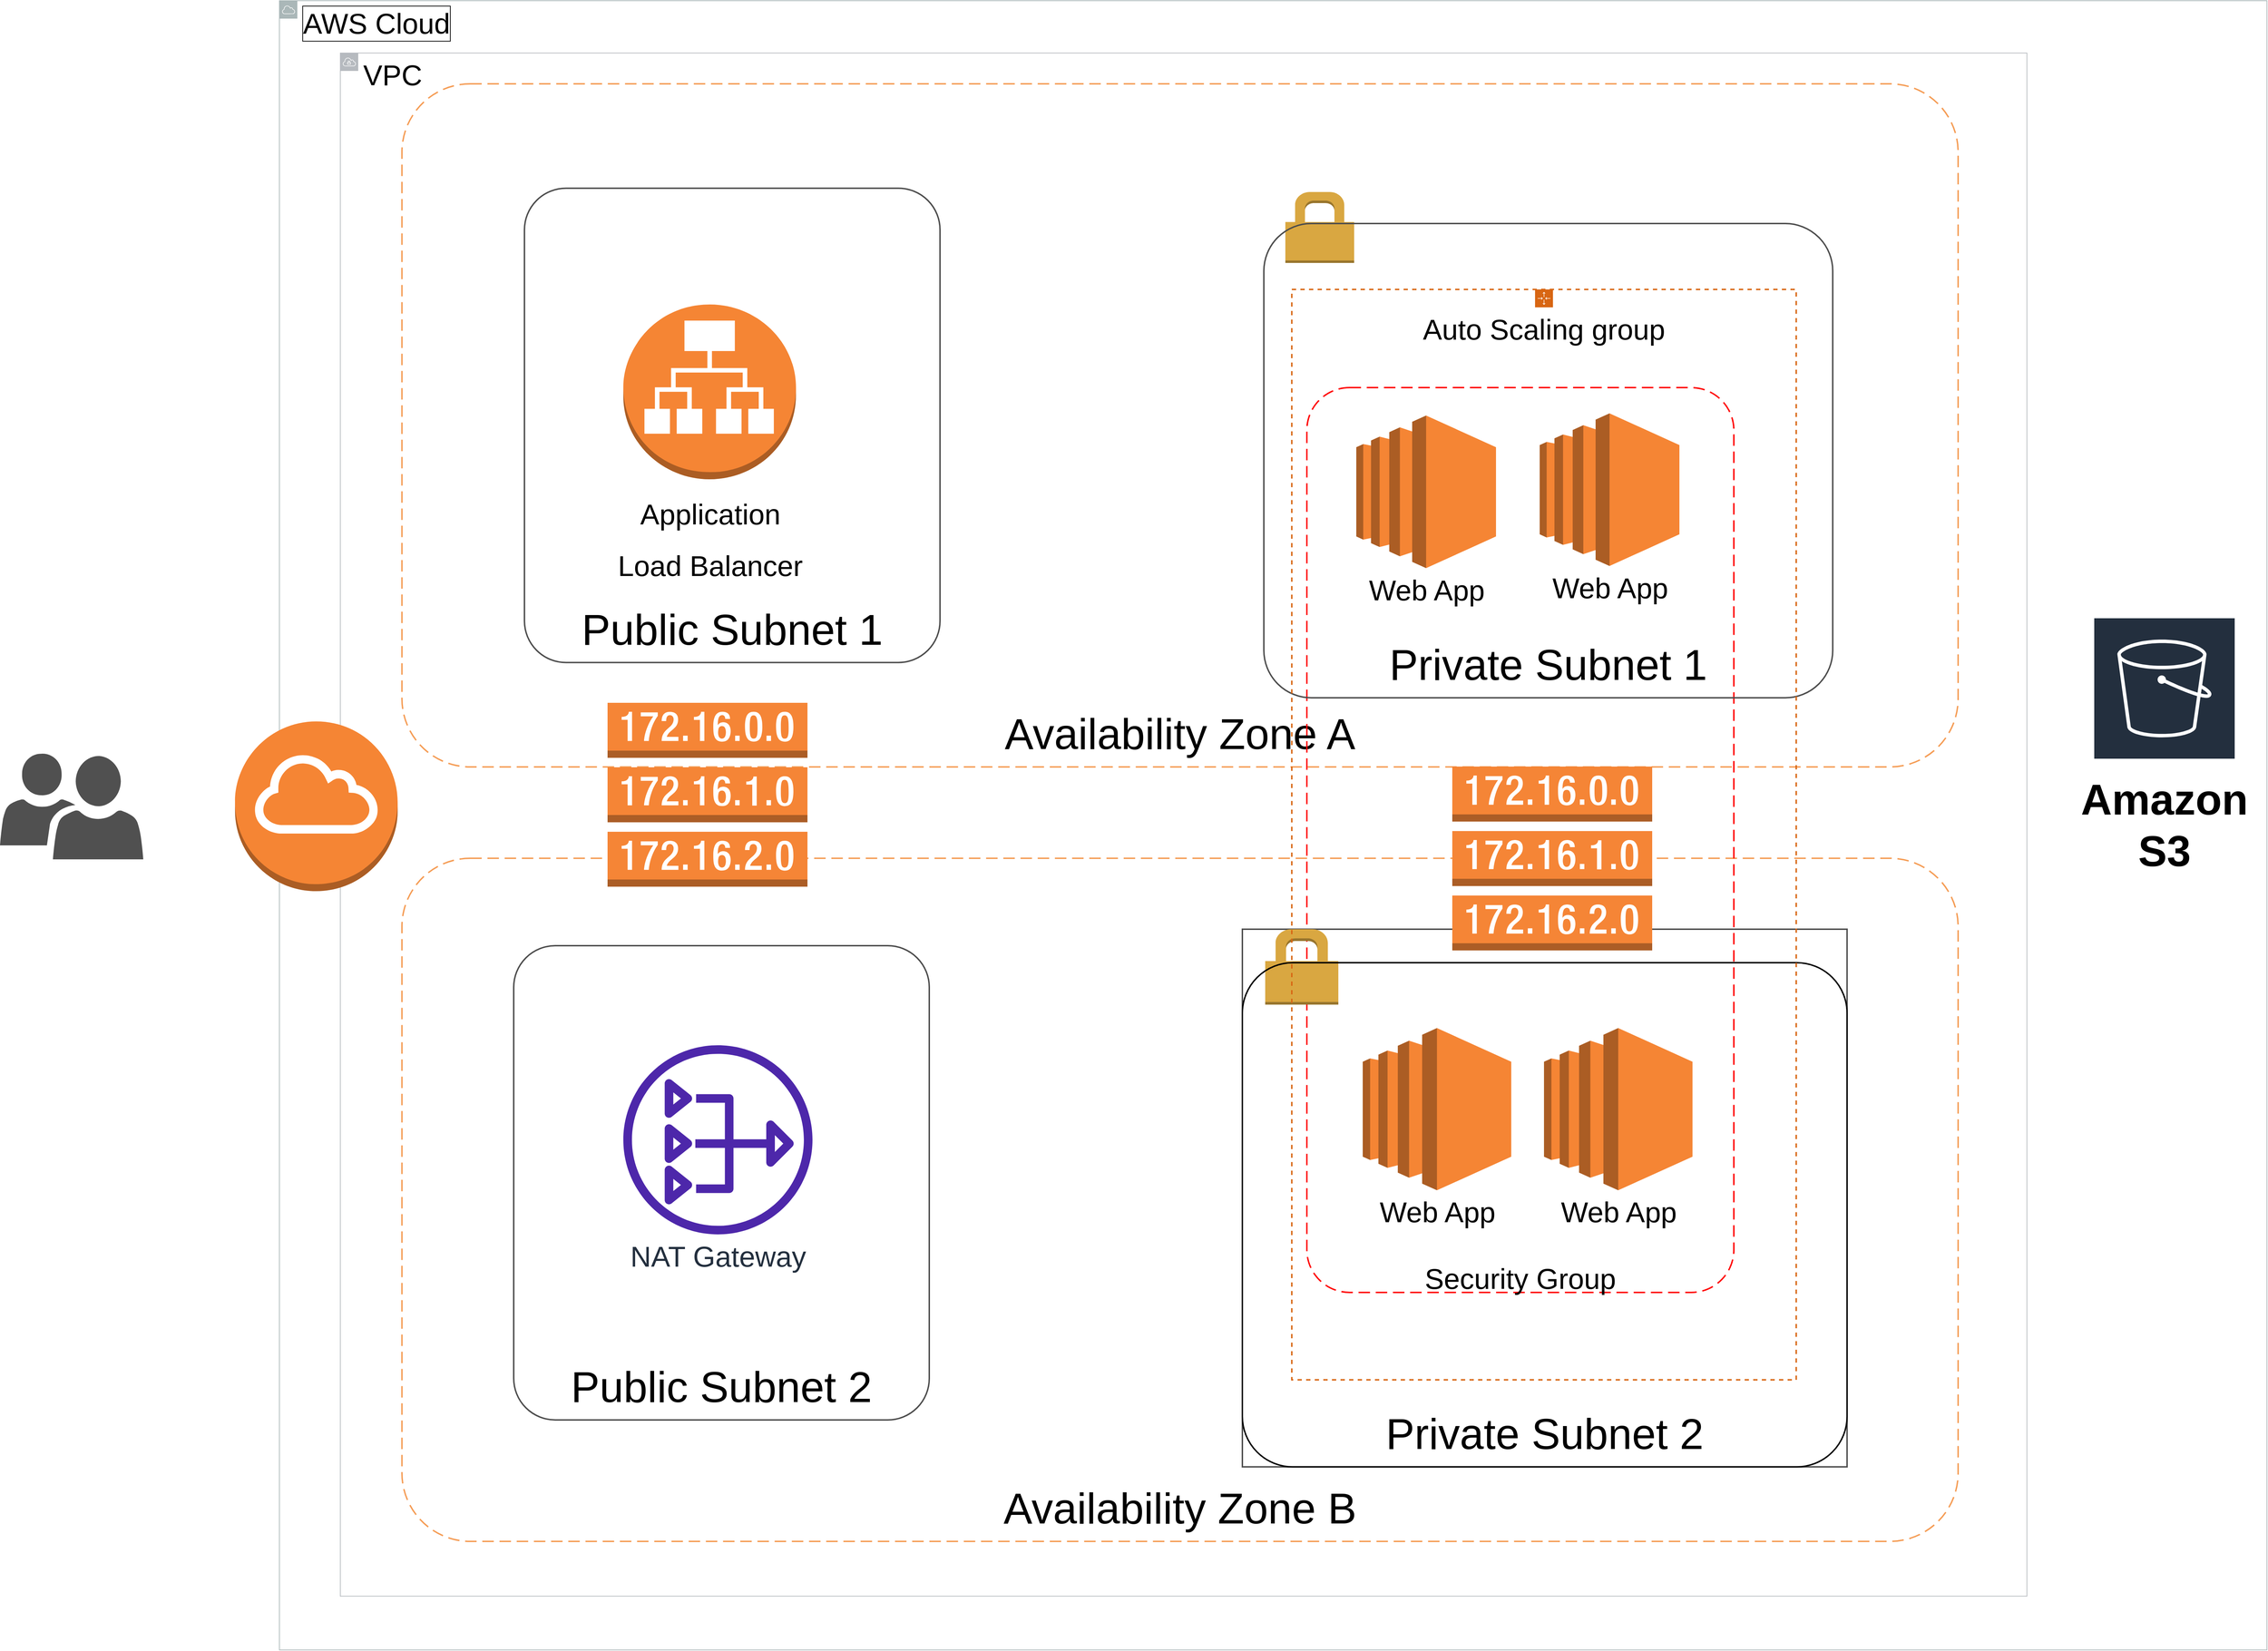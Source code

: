 <mxfile>
    <diagram id="gClM0fUYzU-cIjUPJZIy" name="Page-1">
        <mxGraphModel dx="3474" dy="2769" grid="0" gridSize="1" guides="1" tooltips="1" connect="1" arrows="1" fold="1" page="1" pageScale="1" pageWidth="3300" pageHeight="2339" background="#FFFFFF" math="0" shadow="0">
            <root>
                <mxCell id="0"/>
                <mxCell id="1" parent="0"/>
                <mxCell id="2" value="AWS Cloud" style="sketch=0;outlineConnect=0;gradientColor=none;html=1;whiteSpace=wrap;fontSize=40;fontStyle=0;shape=mxgraph.aws4.group;grIcon=mxgraph.aws4.group_aws_cloud;strokeColor=#AAB7B8;fillColor=none;verticalAlign=top;align=left;spacingLeft=30;fontColor=#000000;dashed=0;labelBorderColor=#000000;" parent="1" vertex="1">
                    <mxGeometry x="480" y="18" width="2774" height="2302" as="geometry"/>
                </mxCell>
                <mxCell id="3" value="VPC" style="sketch=0;outlineConnect=0;gradientColor=none;html=1;whiteSpace=wrap;fontSize=40;fontStyle=0;shape=mxgraph.aws4.group;grIcon=mxgraph.aws4.group_vpc;strokeColor=#B6BABF;fillColor=none;verticalAlign=top;align=left;spacingLeft=30;fontColor=#000000;dashed=0;" parent="1" vertex="1">
                    <mxGeometry x="565" y="91" width="2354" height="2154" as="geometry"/>
                </mxCell>
                <mxCell id="4" value="Availability Zone A" style="rounded=1;arcSize=10;dashed=1;strokeColor=#F59D56;fillColor=none;gradientColor=none;dashPattern=8 4;strokeWidth=2;fontSize=60;verticalAlign=bottom;spacingBottom=20;fontColor=#000000;" parent="1" vertex="1">
                    <mxGeometry x="651" y="134" width="2172" height="953.5" as="geometry"/>
                </mxCell>
                <mxCell id="5" value="Availability Zone B" style="rounded=1;arcSize=10;dashed=1;strokeColor=#F59D56;fillColor=none;gradientColor=none;dashPattern=8 4;strokeWidth=2;fontSize=60;verticalAlign=bottom;spacingBottom=20;fontColor=#000000;" parent="1" vertex="1">
                    <mxGeometry x="651" y="1215" width="2172" height="953.5" as="geometry"/>
                </mxCell>
                <mxCell id="20" value="Amazon S3" style="sketch=0;outlineConnect=0;fontColor=#000000;gradientColor=none;strokeColor=#ffffff;fillColor=#232F3E;dashed=0;verticalLabelPosition=middle;verticalAlign=bottom;align=center;html=1;whiteSpace=wrap;fontSize=60;fontStyle=1;spacing=3;shape=mxgraph.aws4.productIcon;prIcon=mxgraph.aws4.s3;" parent="1" vertex="1">
                    <mxGeometry x="3012" y="879" width="198" height="366" as="geometry"/>
                </mxCell>
                <mxCell id="6" value="Public Subnet 1" style="rounded=1;arcSize=10;dashed=0;fillColor=none;gradientColor=none;strokeWidth=2;fontSize=60;verticalAlign=bottom;spacingBottom=20;fontColor=#000000;strokeColor=#4D4D4D;" parent="1" vertex="1">
                    <mxGeometry x="822" y="279.75" width="580" height="662" as="geometry"/>
                </mxCell>
                <mxCell id="21" value="&lt;font style=&quot;font-size: 40px&quot;&gt;Application&lt;br&gt;Load Balancer&lt;/font&gt;" style="outlineConnect=0;dashed=0;verticalLabelPosition=bottom;verticalAlign=top;align=center;html=1;shape=mxgraph.aws3.application_load_balancer;fillColor=#F58534;gradientColor=none;fontSize=60;fontColor=#000000;" parent="1" vertex="1">
                    <mxGeometry x="960" y="442" width="241" height="244" as="geometry"/>
                </mxCell>
                <mxCell id="43" value="" style="outlineConnect=0;dashed=0;verticalLabelPosition=bottom;verticalAlign=top;align=center;html=1;shape=mxgraph.aws3.internet_gateway;fillColor=#F58534;gradientColor=none;labelBorderColor=#000000;fontSize=40;fontColor=#000000;" parent="1" vertex="1">
                    <mxGeometry x="418" y="1024" width="227" height="236.87" as="geometry"/>
                </mxCell>
                <mxCell id="44" value="" style="sketch=0;pointerEvents=1;shadow=0;dashed=0;html=1;strokeColor=none;labelPosition=center;verticalLabelPosition=bottom;verticalAlign=top;align=center;fillColor=#505050;shape=mxgraph.mscae.intune.user_group" parent="1" vertex="1">
                    <mxGeometry x="90" y="1068.44" width="200" height="148" as="geometry"/>
                </mxCell>
                <mxCell id="45" value="Security Group" style="rounded=1;arcSize=10;dashed=1;strokeColor=#ff0000;fillColor=none;gradientColor=none;dashPattern=8 4;strokeWidth=2;labelBorderColor=none;fontSize=40;fontColor=#000000;verticalAlign=bottom;" parent="1" vertex="1">
                    <mxGeometry x="1914" y="558" width="596" height="1263" as="geometry"/>
                </mxCell>
                <mxCell id="35" value="" style="group;fontColor=#000000;labelBorderColor=#000000;fontSize=28;strokeWidth=2;strokeColor=#4D4D4D;" parent="1" vertex="1" connectable="0">
                    <mxGeometry x="1824" y="1314" width="844" height="750.46" as="geometry"/>
                </mxCell>
                <mxCell id="36" value="" style="dashed=0;html=1;shape=mxgraph.aws3.permissions;fillColor=#D9A741;gradientColor=none;dashed=0;fontSize=60;fontColor=#000000;" parent="35" vertex="1">
                    <mxGeometry x="31.889" width="102.045" height="105.234" as="geometry"/>
                </mxCell>
                <mxCell id="37" value="" style="group;fontColor=#000000;" parent="35" vertex="1" connectable="0">
                    <mxGeometry y="46.771" width="844" height="703.689" as="geometry"/>
                </mxCell>
                <mxCell id="38" value="Private Subnet 2" style="rounded=1;arcSize=10;dashed=0;fillColor=none;gradientColor=none;strokeWidth=2;fontSize=60;verticalAlign=bottom;spacingBottom=20;fontColor=#000000;" parent="37" vertex="1">
                    <mxGeometry width="844" height="703.689" as="geometry"/>
                </mxCell>
                <mxCell id="40" value="Web App" style="outlineConnect=0;dashed=0;verticalLabelPosition=bottom;verticalAlign=top;align=center;html=1;shape=mxgraph.aws3.ec2;fillColor=#F58534;gradientColor=none;fontSize=40;fontColor=#000000;" parent="37" vertex="1">
                    <mxGeometry x="420.997" y="91.237" width="207.28" height="226.414" as="geometry"/>
                </mxCell>
                <mxCell id="39" value="Web App" style="outlineConnect=0;dashed=0;verticalLabelPosition=bottom;verticalAlign=top;align=center;html=1;shape=mxgraph.aws3.ec2;fillColor=#F58534;gradientColor=none;fontSize=40;fontColor=#000000;" parent="37" vertex="1">
                    <mxGeometry x="168.0" y="91.233" width="207.28" height="226.414" as="geometry"/>
                </mxCell>
                <mxCell id="12" value="" style="dashed=0;html=1;shape=mxgraph.aws3.permissions;fillColor=#D9A741;gradientColor=none;dashed=0;fontSize=60;fontColor=#000000;" parent="1" vertex="1">
                    <mxGeometry x="1884" y="285" width="96" height="99" as="geometry"/>
                </mxCell>
                <mxCell id="10" value="Private Subnet 1" style="rounded=1;arcSize=10;fillColor=none;gradientColor=none;strokeWidth=2;fontSize=60;verticalAlign=bottom;spacingBottom=20;fontColor=#000000;labelBorderColor=none;strokeColor=#4D4D4D;" parent="1" vertex="1">
                    <mxGeometry x="1854" y="329" width="794" height="662" as="geometry"/>
                </mxCell>
                <mxCell id="24" value="Web App" style="outlineConnect=0;dashed=0;verticalLabelPosition=bottom;verticalAlign=top;align=center;html=1;shape=mxgraph.aws3.ec2;fillColor=#F58534;gradientColor=none;fontSize=40;fontColor=#000000;" parent="1" vertex="1">
                    <mxGeometry x="2239" y="594" width="195" height="213" as="geometry"/>
                </mxCell>
                <mxCell id="42" value="Auto Scaling group" style="points=[[0,0],[0.25,0],[0.5,0],[0.75,0],[1,0],[1,0.25],[1,0.5],[1,0.75],[1,1],[0.75,1],[0.5,1],[0.25,1],[0,1],[0,0.75],[0,0.5],[0,0.25]];outlineConnect=0;gradientColor=none;html=1;whiteSpace=wrap;fontSize=40;fontStyle=0;container=1;pointerEvents=0;collapsible=0;recursiveResize=0;shape=mxgraph.aws4.groupCenter;grIcon=mxgraph.aws4.group_auto_scaling_group;grStroke=1;strokeColor=#D86613;fillColor=none;verticalAlign=top;align=center;fontColor=#000000;dashed=1;spacingTop=25;strokeWidth=2;" parent="1" vertex="1">
                    <mxGeometry x="1893" y="421" width="704" height="1522" as="geometry"/>
                </mxCell>
                <mxCell id="22" value="Web App" style="outlineConnect=0;dashed=0;verticalLabelPosition=bottom;verticalAlign=top;align=center;html=1;shape=mxgraph.aws3.ec2;fillColor=#F58534;gradientColor=none;fontSize=40;fontColor=#000000;" parent="42" vertex="1">
                    <mxGeometry x="90" y="176" width="195" height="213" as="geometry"/>
                </mxCell>
                <mxCell id="50" value="" style="outlineConnect=0;dashed=0;verticalLabelPosition=bottom;verticalAlign=top;align=center;html=1;shape=mxgraph.aws3.route_table;fillColor=#F58536;gradientColor=none;" vertex="1" parent="42">
                    <mxGeometry x="224" y="666" width="279" height="256.68" as="geometry"/>
                </mxCell>
                <mxCell id="46" value="Public Subnet 2" style="rounded=1;arcSize=10;dashed=0;fillColor=none;gradientColor=none;strokeWidth=2;fontSize=60;verticalAlign=bottom;spacingBottom=20;fontColor=#000000;strokeColor=#4D4D4D;" vertex="1" parent="1">
                    <mxGeometry x="807" y="1337" width="580" height="662" as="geometry"/>
                </mxCell>
                <mxCell id="48" value="&lt;font style=&quot;font-size: 40px&quot;&gt;NAT Gateway&lt;/font&gt;" style="sketch=0;outlineConnect=0;fontColor=#232F3E;gradientColor=none;fillColor=#4D27AA;strokeColor=none;dashed=0;verticalLabelPosition=bottom;verticalAlign=top;align=center;html=1;fontSize=12;fontStyle=0;aspect=fixed;pointerEvents=1;shape=mxgraph.aws4.nat_gateway;" vertex="1" parent="1">
                    <mxGeometry x="960" y="1476" width="264" height="264" as="geometry"/>
                </mxCell>
                <mxCell id="49" value="" style="outlineConnect=0;dashed=0;verticalLabelPosition=bottom;verticalAlign=top;align=center;html=1;shape=mxgraph.aws3.route_table;fillColor=#F58536;gradientColor=none;" vertex="1" parent="1">
                    <mxGeometry x="938" y="998" width="279" height="256.68" as="geometry"/>
                </mxCell>
            </root>
        </mxGraphModel>
    </diagram>
</mxfile>